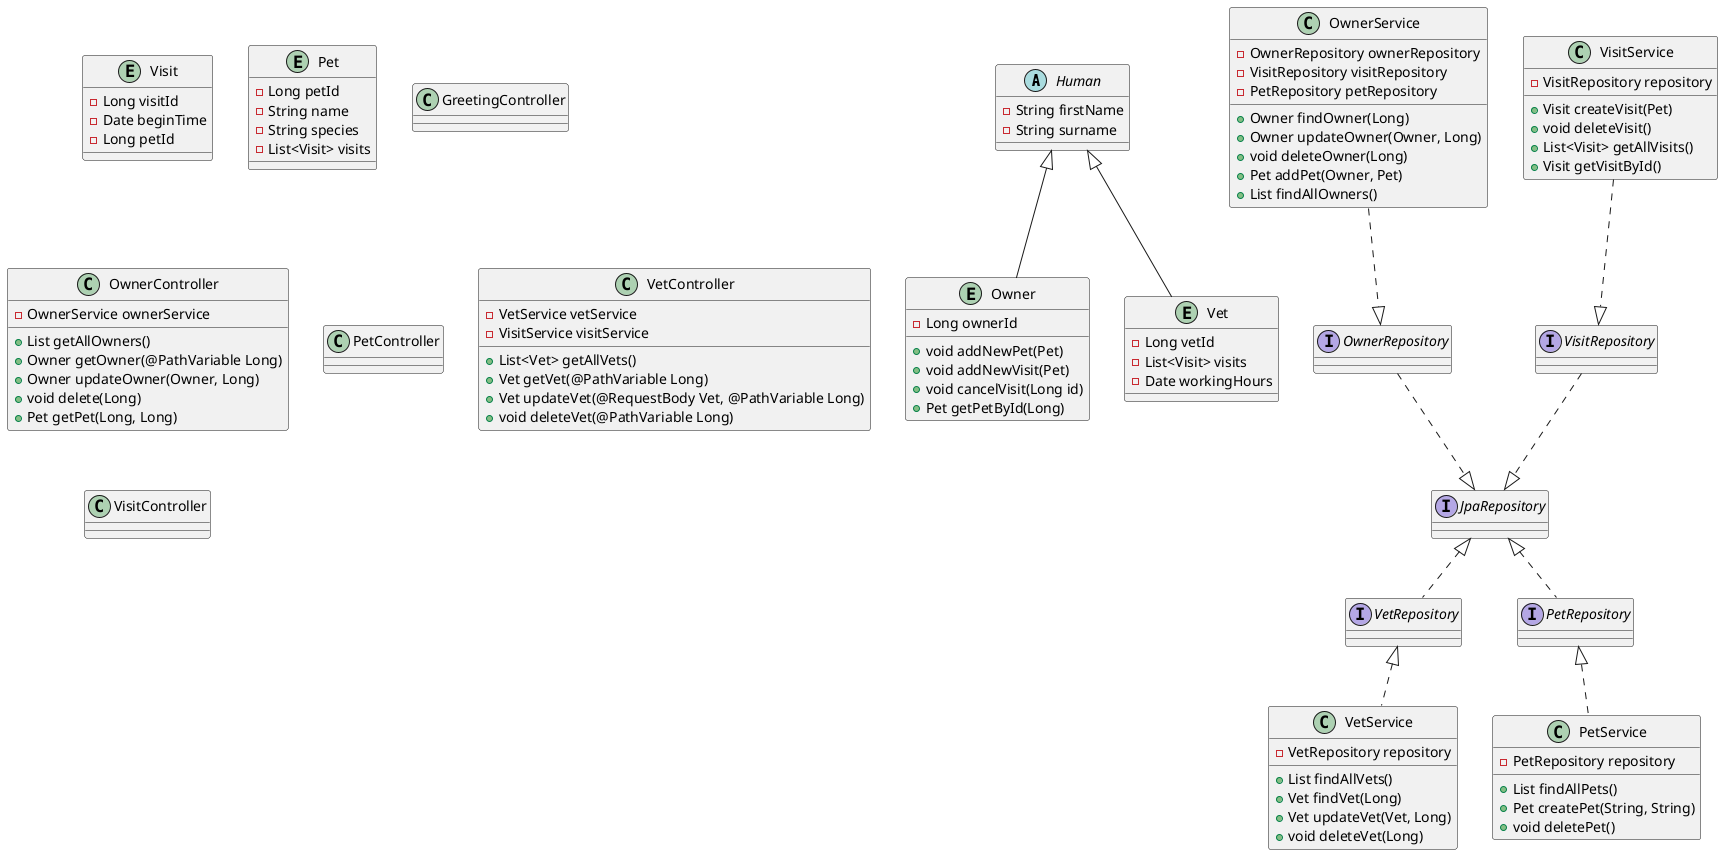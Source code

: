 @startuml PetClinic


abstract Human{
    -String firstName
    -String surname
}

entity Owner extends Human {
    -Long ownerId
    +void addNewPet(Pet)
    +void addNewVisit(Pet)
    +void cancelVisit(Long id)
    +Pet getPetById(Long)
}

entity Vet extends Human {
    -Long vetId
    -List<Visit> visits
    -Date workingHours
}

entity Visit {
    -Long visitId
    -Date beginTime
    -Long petId
}

entity Pet {
    -Long petId
    -String name
    -String species
    -List<Visit> visits
}


interface VetRepository 
interface PetRepository 
interface OwnerRepository
interface VisitRepository
interface JpaRepository

JpaRepository <|.. VetRepository
JpaRepository <|.. PetRepository
OwnerRepository ..|> JpaRepository
VisitRepository ..|> JpaRepository

PetRepository <|.. PetService
VetRepository <|.. VetService
OwnerService ..|> OwnerRepository
VisitService ..|> VisitRepository

class OwnerService {
    -OwnerRepository ownerRepository
    -VisitRepository visitRepository
    -PetRepository petRepository
    +Owner findOwner(Long)
    +Owner updateOwner(Owner, Long)
    +void deleteOwner(Long)
    +Pet addPet(Owner, Pet)
    +List findAllOwners()
}

class PetService {
    -PetRepository repository
    +List findAllPets()
    +Pet createPet(String, String)
    +void deletePet()
}

class VetService {
    -VetRepository repository
    +List findAllVets()
    +Vet findVet(Long)
    +Vet updateVet(Vet, Long)
    +void deleteVet(Long)
}

class VisitService {
    -VisitRepository repository
    +Visit createVisit(Pet)
    +void deleteVisit()
    +List<Visit> getAllVisits()
    +Visit getVisitById()
}

class GreetingController {

}

class OwnerController {
    -OwnerService ownerService
    +List getAllOwners()
    +Owner getOwner(@PathVariable Long)
    +Owner updateOwner(Owner, Long)
    +void delete(Long)
    +Pet getPet(Long, Long)
}

class PetController {

}

class VetController {
    -VetService vetService
    -VisitService visitService
    +List<Vet> getAllVets()
    +Vet getVet(@PathVariable Long)
    +Vet updateVet(@RequestBody Vet, @PathVariable Long)
    +void deleteVet(@PathVariable Long)
}

class VisitController {

}

@enduml